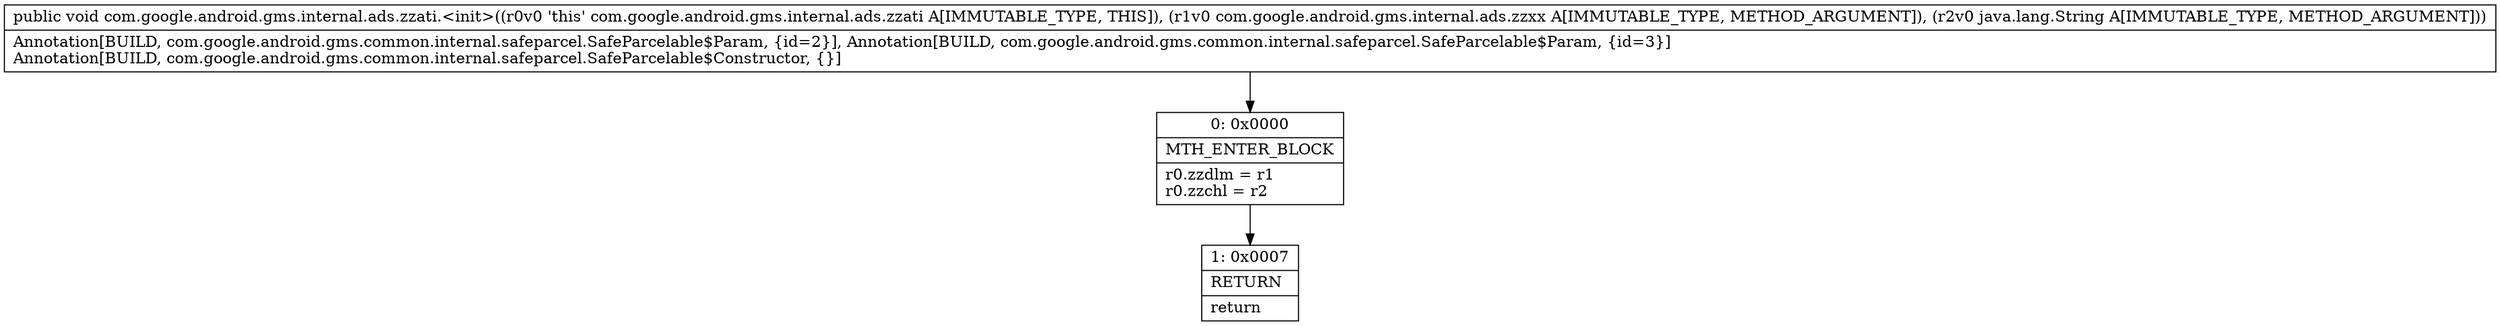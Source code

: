 digraph "CFG forcom.google.android.gms.internal.ads.zzati.\<init\>(Lcom\/google\/android\/gms\/internal\/ads\/zzxx;Ljava\/lang\/String;)V" {
Node_0 [shape=record,label="{0\:\ 0x0000|MTH_ENTER_BLOCK\l|r0.zzdlm = r1\lr0.zzchl = r2\l}"];
Node_1 [shape=record,label="{1\:\ 0x0007|RETURN\l|return\l}"];
MethodNode[shape=record,label="{public void com.google.android.gms.internal.ads.zzati.\<init\>((r0v0 'this' com.google.android.gms.internal.ads.zzati A[IMMUTABLE_TYPE, THIS]), (r1v0 com.google.android.gms.internal.ads.zzxx A[IMMUTABLE_TYPE, METHOD_ARGUMENT]), (r2v0 java.lang.String A[IMMUTABLE_TYPE, METHOD_ARGUMENT]))  | Annotation[BUILD, com.google.android.gms.common.internal.safeparcel.SafeParcelable$Param, \{id=2\}], Annotation[BUILD, com.google.android.gms.common.internal.safeparcel.SafeParcelable$Param, \{id=3\}]\lAnnotation[BUILD, com.google.android.gms.common.internal.safeparcel.SafeParcelable$Constructor, \{\}]\l}"];
MethodNode -> Node_0;
Node_0 -> Node_1;
}


